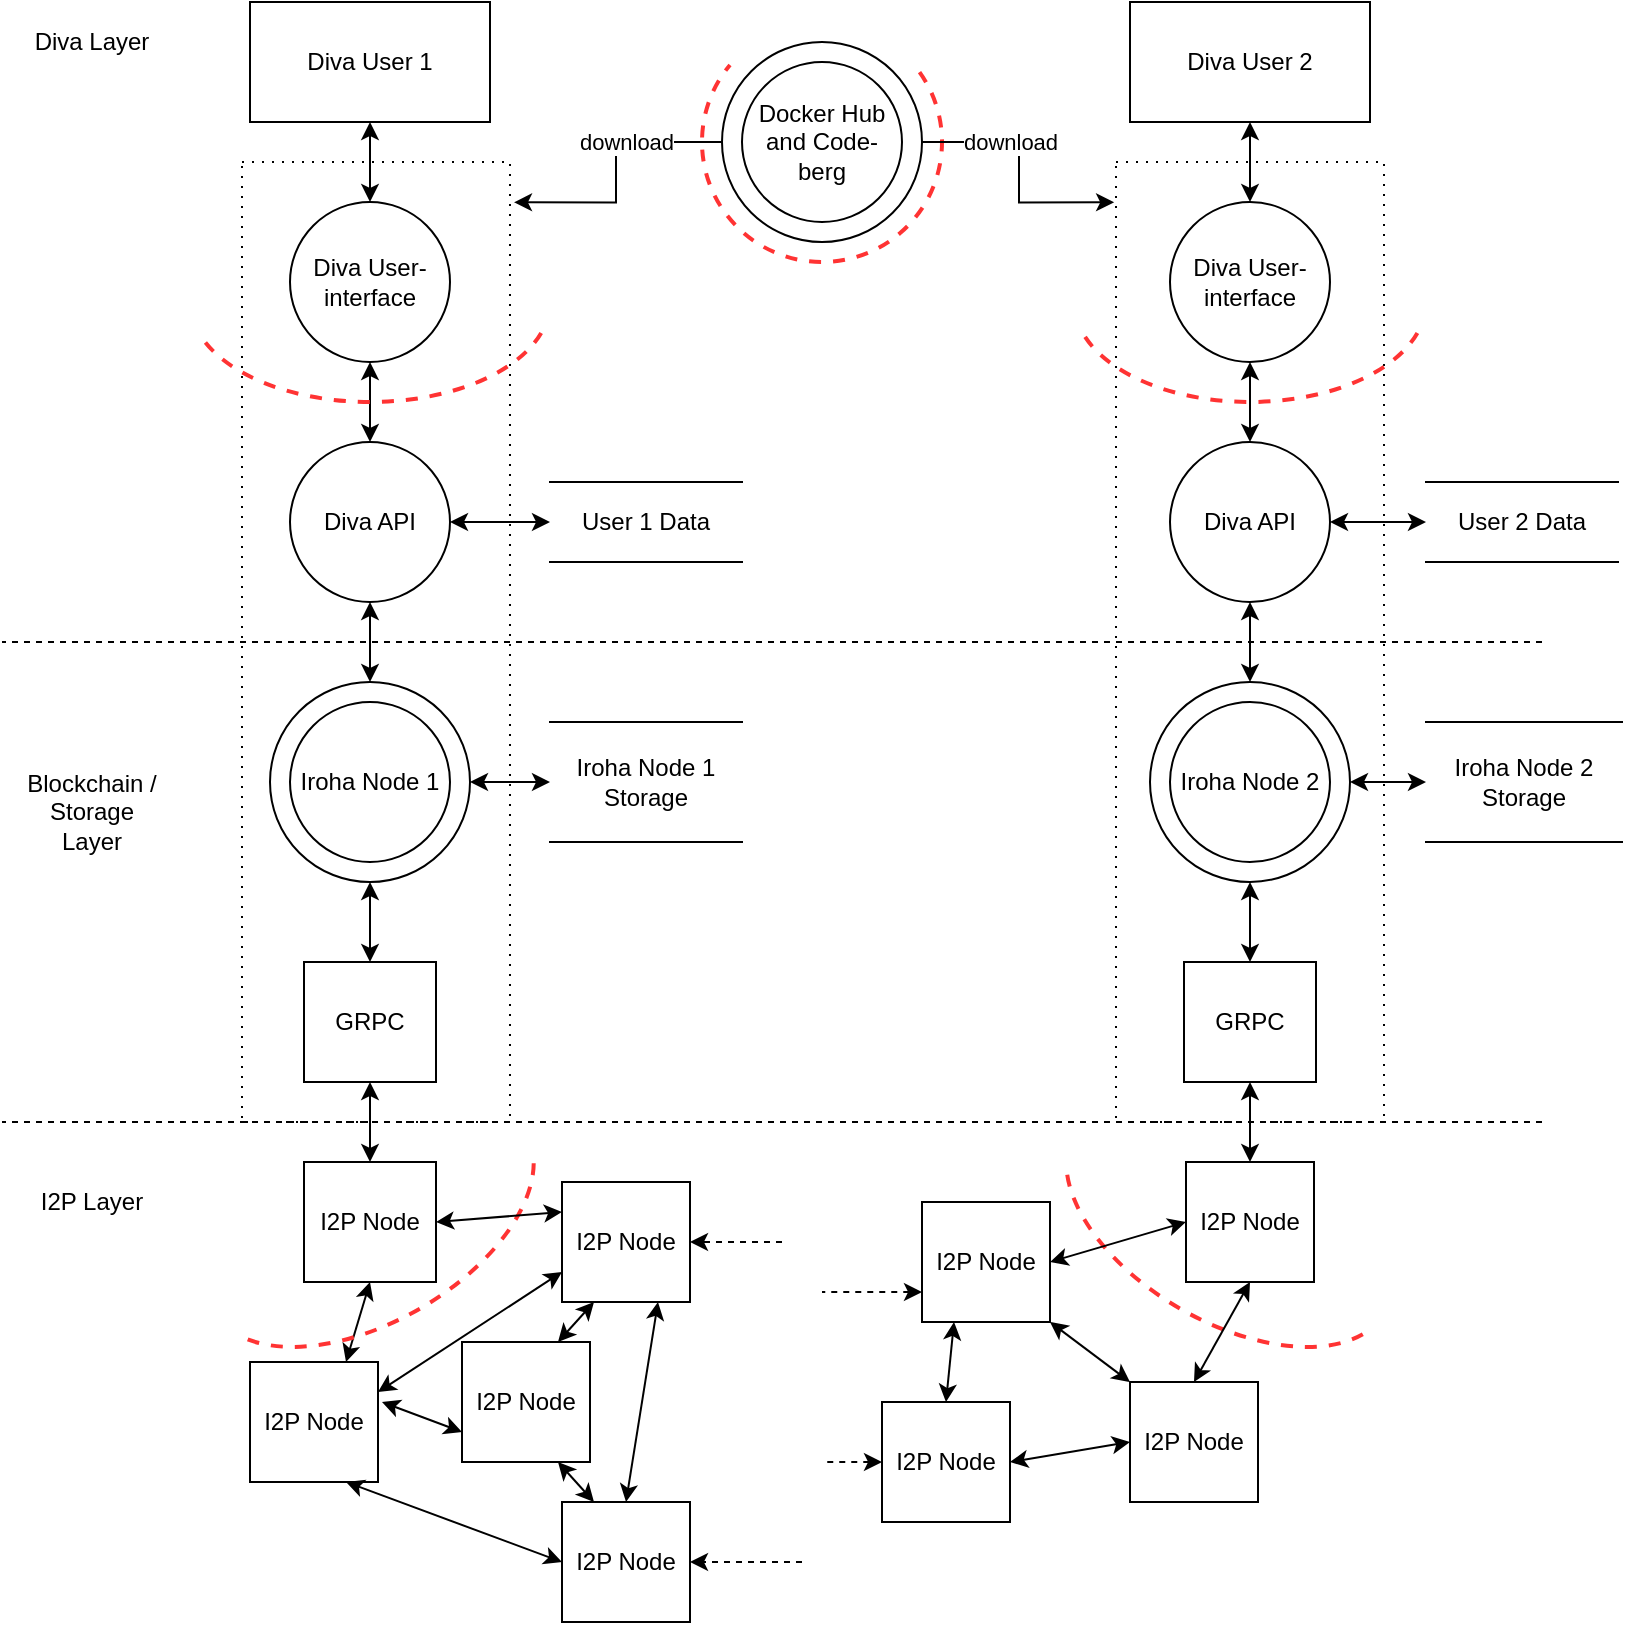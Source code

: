 <mxfile version="14.5.1" type="device"><diagram id="UeOiQb8_dGSUVEbIaA5S" name="Page-1"><mxGraphModel dx="1554" dy="1383" grid="1" gridSize="10" guides="1" tooltips="1" connect="1" arrows="1" fold="1" page="1" pageScale="1" pageWidth="827" pageHeight="1169" math="0" shadow="0"><root><mxCell id="0"/><mxCell id="1" parent="0"/><mxCell id="Hzr8isTHo_qQlKt5f3tR-7" value="" style="whiteSpace=wrap;html=1;fillColor=none;dashed=1;dashPattern=1 4;" parent="1" vertex="1"><mxGeometry x="567" y="260" width="134" height="480" as="geometry"/></mxCell><mxCell id="Hzr8isTHo_qQlKt5f3tR-10" value="" style="verticalLabelPosition=bottom;verticalAlign=top;html=1;shape=mxgraph.basic.arc;startAngle=0.151;endAngle=0.861;dashed=1;strokeColor=#FF3333;strokeWidth=2;rotation=0;" parent="1" vertex="1"><mxGeometry x="360" y="190" width="120" height="120" as="geometry"/></mxCell><mxCell id="Hzr8isTHo_qQlKt5f3tR-1" value="" style="whiteSpace=wrap;html=1;fillColor=none;dashed=1;dashPattern=1 4;" parent="1" vertex="1"><mxGeometry x="130" y="260" width="134" height="480" as="geometry"/></mxCell><mxCell id="MVZSC3-M-HEMbiVJPIIx-1" value="Diva User 1" style="rounded=0;whiteSpace=wrap;html=1;" parent="1" vertex="1"><mxGeometry x="134" y="180" width="120" height="60" as="geometry"/></mxCell><mxCell id="MVZSC3-M-HEMbiVJPIIx-2" value="&lt;span&gt;Diva&amp;nbsp;&lt;/span&gt;User&amp;nbsp;&lt;span&gt;2&lt;/span&gt;" style="rounded=0;whiteSpace=wrap;html=1;" parent="1" vertex="1"><mxGeometry x="574" y="180" width="120" height="60" as="geometry"/></mxCell><mxCell id="KXs2DVu-o21P6-g95kbx-2" value="I2P Node" style="rounded=0;whiteSpace=wrap;html=1;" parent="1" vertex="1"><mxGeometry x="161" y="760" width="66" height="60" as="geometry"/></mxCell><mxCell id="KXs2DVu-o21P6-g95kbx-3" value="I2P Node" style="rounded=0;whiteSpace=wrap;html=1;" parent="1" vertex="1"><mxGeometry x="602" y="760" width="64" height="60" as="geometry"/></mxCell><mxCell id="KXs2DVu-o21P6-g95kbx-5" style="edgeStyle=orthogonalEdgeStyle;rounded=0;orthogonalLoop=1;jettySize=auto;html=1;exitX=0.5;exitY=1;exitDx=0;exitDy=0;shadow=0;sketch=0;startArrow=classic;startFill=1;" parent="1" source="9A18JwdC6buI4_OE5WXz-28" edge="1"><mxGeometry relative="1" as="geometry"><mxPoint x="194" y="620" as="sourcePoint"/><mxPoint x="194" y="660" as="targetPoint"/></mxGeometry></mxCell><mxCell id="KXs2DVu-o21P6-g95kbx-6" style="edgeStyle=orthogonalEdgeStyle;rounded=0;orthogonalLoop=1;jettySize=auto;html=1;shadow=0;sketch=0;startArrow=classic;startFill=1;entryX=0.5;entryY=0;entryDx=0;entryDy=0;exitX=0.5;exitY=1;exitDx=0;exitDy=0;" parent="1" source="vmFCLwc0OT77dKnMptn5-6" target="I8PTIQ3jfs2E7AtUSTfv-3" edge="1"><mxGeometry relative="1" as="geometry"><mxPoint x="194" y="350" as="sourcePoint"/><mxPoint x="194" y="290" as="targetPoint"/></mxGeometry></mxCell><mxCell id="KXs2DVu-o21P6-g95kbx-7" style="edgeStyle=orthogonalEdgeStyle;rounded=0;orthogonalLoop=1;jettySize=auto;html=1;exitX=0.5;exitY=1;exitDx=0;exitDy=0;shadow=0;sketch=0;startArrow=classic;startFill=1;entryX=0.5;entryY=0;entryDx=0;entryDy=0;" parent="1" source="vmFCLwc0OT77dKnMptn5-9" target="I8PTIQ3jfs2E7AtUSTfv-33" edge="1"><mxGeometry relative="1" as="geometry"><mxPoint x="194" y="240" as="sourcePoint"/><mxPoint x="634" y="280" as="targetPoint"/></mxGeometry></mxCell><mxCell id="KXs2DVu-o21P6-g95kbx-8" style="edgeStyle=orthogonalEdgeStyle;rounded=0;orthogonalLoop=1;jettySize=auto;html=1;exitX=0.5;exitY=1;exitDx=0;exitDy=0;shadow=0;sketch=0;startArrow=classic;startFill=1;entryX=0.5;entryY=0;entryDx=0;entryDy=0;" parent="1" source="3UGNSJIiERxvfaQPzrsz-2" target="KXs2DVu-o21P6-g95kbx-3" edge="1"><mxGeometry relative="1" as="geometry"><mxPoint x="634" y="610" as="sourcePoint"/><mxPoint x="204" y="570" as="targetPoint"/></mxGeometry></mxCell><mxCell id="KXs2DVu-o21P6-g95kbx-11" value="I2P Layer" style="text;html=1;strokeColor=none;fillColor=none;align=center;verticalAlign=middle;whiteSpace=wrap;rounded=0;" parent="1" vertex="1"><mxGeometry x="20" y="770" width="70" height="20" as="geometry"/></mxCell><mxCell id="KXs2DVu-o21P6-g95kbx-12" value="Blockchain / Storage Layer" style="text;html=1;strokeColor=none;fillColor=none;align=center;verticalAlign=middle;whiteSpace=wrap;rounded=0;" parent="1" vertex="1"><mxGeometry x="20" y="560" width="70" height="50" as="geometry"/></mxCell><mxCell id="KXs2DVu-o21P6-g95kbx-13" value="Diva Layer" style="text;html=1;strokeColor=none;fillColor=none;align=center;verticalAlign=middle;whiteSpace=wrap;rounded=0;" parent="1" vertex="1"><mxGeometry x="20" y="190" width="70" height="20" as="geometry"/></mxCell><mxCell id="I8PTIQ3jfs2E7AtUSTfv-3" value="Diva API" style="ellipse;whiteSpace=wrap;html=1;aspect=fixed;" parent="1" vertex="1"><mxGeometry x="154" y="400" width="80" height="80" as="geometry"/></mxCell><mxCell id="I8PTIQ3jfs2E7AtUSTfv-17" value="" style="endArrow=classic;startArrow=classic;html=1;entryX=0.5;entryY=1;entryDx=0;entryDy=0;exitX=0.5;exitY=0;exitDx=0;exitDy=0;" parent="1" source="9A18JwdC6buI4_OE5WXz-28" target="I8PTIQ3jfs2E7AtUSTfv-3" edge="1"><mxGeometry width="50" height="50" relative="1" as="geometry"><mxPoint x="194" y="400.0" as="sourcePoint"/><mxPoint x="590" y="650" as="targetPoint"/></mxGeometry></mxCell><mxCell id="I8PTIQ3jfs2E7AtUSTfv-21" value="I2P Node" style="rounded=0;whiteSpace=wrap;html=1;" parent="1" vertex="1"><mxGeometry x="134" y="860" width="64" height="60" as="geometry"/></mxCell><mxCell id="I8PTIQ3jfs2E7AtUSTfv-22" style="rounded=0;orthogonalLoop=1;jettySize=auto;html=1;exitX=0.75;exitY=1;exitDx=0;exitDy=0;shadow=0;sketch=0;startArrow=classic;startFill=1;entryX=0;entryY=0.5;entryDx=0;entryDy=0;" parent="1" source="I8PTIQ3jfs2E7AtUSTfv-21" target="I8PTIQ3jfs2E7AtUSTfv-23" edge="1"><mxGeometry relative="1" as="geometry"><mxPoint x="237" y="800" as="sourcePoint"/><mxPoint x="270" y="800" as="targetPoint"/></mxGeometry></mxCell><mxCell id="I8PTIQ3jfs2E7AtUSTfv-23" value="I2P Node" style="rounded=0;whiteSpace=wrap;html=1;" parent="1" vertex="1"><mxGeometry x="290" y="930" width="64" height="60" as="geometry"/></mxCell><mxCell id="I8PTIQ3jfs2E7AtUSTfv-30" style="rounded=0;orthogonalLoop=1;jettySize=auto;html=1;exitX=0.5;exitY=1;exitDx=0;exitDy=0;shadow=0;sketch=0;startArrow=classic;startFill=1;entryX=0.75;entryY=0;entryDx=0;entryDy=0;" parent="1" source="KXs2DVu-o21P6-g95kbx-2" target="I8PTIQ3jfs2E7AtUSTfv-21" edge="1"><mxGeometry relative="1" as="geometry"><mxPoint x="344" y="800" as="sourcePoint"/><mxPoint x="370" y="800" as="targetPoint"/></mxGeometry></mxCell><mxCell id="I8PTIQ3jfs2E7AtUSTfv-32" value="" style="endArrow=classic;startArrow=classic;html=1;entryX=0.5;entryY=1;entryDx=0;entryDy=0;exitX=0.5;exitY=0;exitDx=0;exitDy=0;" parent="1" source="9A18JwdC6buI4_OE5WXz-31" target="I8PTIQ3jfs2E7AtUSTfv-33" edge="1"><mxGeometry width="50" height="50" relative="1" as="geometry"><mxPoint x="634" y="400.0" as="sourcePoint"/><mxPoint x="391.716" y="358.284" as="targetPoint"/></mxGeometry></mxCell><mxCell id="I8PTIQ3jfs2E7AtUSTfv-33" value="Diva API" style="ellipse;whiteSpace=wrap;html=1;aspect=fixed;" parent="1" vertex="1"><mxGeometry x="594" y="400" width="80" height="80" as="geometry"/></mxCell><mxCell id="3UGNSJIiERxvfaQPzrsz-1" value="GRPC" style="rounded=0;whiteSpace=wrap;html=1;" parent="1" vertex="1"><mxGeometry x="161" y="660" width="66" height="60" as="geometry"/></mxCell><mxCell id="3UGNSJIiERxvfaQPzrsz-3" value="" style="edgeStyle=orthogonalEdgeStyle;rounded=0;orthogonalLoop=1;jettySize=auto;html=1;startArrow=classic;startFill=1;entryX=0.5;entryY=1;entryDx=0;entryDy=0;" parent="1" source="3UGNSJIiERxvfaQPzrsz-2" target="9A18JwdC6buI4_OE5WXz-31" edge="1"><mxGeometry relative="1" as="geometry"><mxPoint x="634" y="620" as="targetPoint"/></mxGeometry></mxCell><mxCell id="3UGNSJIiERxvfaQPzrsz-2" value="GRPC" style="rounded=0;whiteSpace=wrap;html=1;" parent="1" vertex="1"><mxGeometry x="601" y="660" width="66" height="60" as="geometry"/></mxCell><mxCell id="3UGNSJIiERxvfaQPzrsz-4" style="edgeStyle=orthogonalEdgeStyle;rounded=0;orthogonalLoop=1;jettySize=auto;html=1;exitX=0.5;exitY=1;exitDx=0;exitDy=0;shadow=0;sketch=0;startArrow=classic;startFill=1;entryX=0.5;entryY=0;entryDx=0;entryDy=0;" parent="1" source="3UGNSJIiERxvfaQPzrsz-1" target="KXs2DVu-o21P6-g95kbx-2" edge="1"><mxGeometry relative="1" as="geometry"><mxPoint x="204" y="630" as="sourcePoint"/><mxPoint x="204" y="670" as="targetPoint"/></mxGeometry></mxCell><mxCell id="9A18JwdC6buI4_OE5WXz-1" value="" style="verticalLabelPosition=bottom;verticalAlign=top;html=1;shape=mxgraph.basic.arc;startAngle=0.3;endAngle=0.694;dashed=1;strokeColor=#FF3333;strokeWidth=2;rotation=-30;" parent="1" vertex="1"><mxGeometry x="104" y="740" width="180" height="100" as="geometry"/></mxCell><mxCell id="9A18JwdC6buI4_OE5WXz-2" value="" style="verticalLabelPosition=bottom;verticalAlign=top;html=1;shape=mxgraph.basic.arc;startAngle=0.3;endAngle=0.694;dashed=1;strokeColor=#FF3333;strokeWidth=2;rotation=30;" parent="1" vertex="1"><mxGeometry x="534" y="740" width="180" height="100" as="geometry"/></mxCell><mxCell id="9A18JwdC6buI4_OE5WXz-4" value="I2P Node" style="rounded=0;whiteSpace=wrap;html=1;" parent="1" vertex="1"><mxGeometry x="574" y="870" width="64" height="60" as="geometry"/></mxCell><mxCell id="9A18JwdC6buI4_OE5WXz-5" value="I2P Node" style="rounded=0;whiteSpace=wrap;html=1;" parent="1" vertex="1"><mxGeometry x="470" y="780" width="64" height="60" as="geometry"/></mxCell><mxCell id="9A18JwdC6buI4_OE5WXz-6" value="I2P Node" style="rounded=0;whiteSpace=wrap;html=1;" parent="1" vertex="1"><mxGeometry x="290" y="770" width="64" height="60" as="geometry"/></mxCell><mxCell id="9A18JwdC6buI4_OE5WXz-7" value="I2P Node" style="rounded=0;whiteSpace=wrap;html=1;" parent="1" vertex="1"><mxGeometry x="450" y="880" width="64" height="60" as="geometry"/></mxCell><mxCell id="9A18JwdC6buI4_OE5WXz-8" value="I2P Node" style="rounded=0;whiteSpace=wrap;html=1;" parent="1" vertex="1"><mxGeometry x="240" y="850" width="64" height="60" as="geometry"/></mxCell><mxCell id="9A18JwdC6buI4_OE5WXz-9" style="rounded=0;orthogonalLoop=1;jettySize=auto;html=1;exitX=0.75;exitY=1;exitDx=0;exitDy=0;shadow=0;sketch=0;startArrow=classic;startFill=1;entryX=0.25;entryY=0;entryDx=0;entryDy=0;" parent="1" source="9A18JwdC6buI4_OE5WXz-8" target="I8PTIQ3jfs2E7AtUSTfv-23" edge="1"><mxGeometry relative="1" as="geometry"><mxPoint x="176" y="910" as="sourcePoint"/><mxPoint x="300" y="970" as="targetPoint"/></mxGeometry></mxCell><mxCell id="9A18JwdC6buI4_OE5WXz-10" style="rounded=0;orthogonalLoop=1;jettySize=auto;html=1;exitX=0.75;exitY=1;exitDx=0;exitDy=0;shadow=0;sketch=0;startArrow=classic;startFill=1;entryX=0.5;entryY=0;entryDx=0;entryDy=0;" parent="1" source="9A18JwdC6buI4_OE5WXz-6" target="I8PTIQ3jfs2E7AtUSTfv-23" edge="1"><mxGeometry relative="1" as="geometry"><mxPoint x="282" y="920" as="sourcePoint"/><mxPoint x="320" y="930" as="targetPoint"/></mxGeometry></mxCell><mxCell id="9A18JwdC6buI4_OE5WXz-11" style="rounded=0;orthogonalLoop=1;jettySize=auto;html=1;exitX=0.25;exitY=1;exitDx=0;exitDy=0;shadow=0;sketch=0;startArrow=classic;startFill=1;entryX=0.75;entryY=0;entryDx=0;entryDy=0;" parent="1" source="9A18JwdC6buI4_OE5WXz-6" target="9A18JwdC6buI4_OE5WXz-8" edge="1"><mxGeometry relative="1" as="geometry"><mxPoint x="312" y="840" as="sourcePoint"/><mxPoint x="330" y="940" as="targetPoint"/></mxGeometry></mxCell><mxCell id="9A18JwdC6buI4_OE5WXz-12" style="rounded=0;orthogonalLoop=1;jettySize=auto;html=1;exitX=0;exitY=0.75;exitDx=0;exitDy=0;shadow=0;sketch=0;startArrow=classic;startFill=1;entryX=1;entryY=0.25;entryDx=0;entryDy=0;" parent="1" source="9A18JwdC6buI4_OE5WXz-6" target="I8PTIQ3jfs2E7AtUSTfv-21" edge="1"><mxGeometry relative="1" as="geometry"><mxPoint x="312" y="840" as="sourcePoint"/><mxPoint x="282" y="860" as="targetPoint"/></mxGeometry></mxCell><mxCell id="9A18JwdC6buI4_OE5WXz-13" style="rounded=0;orthogonalLoop=1;jettySize=auto;html=1;exitX=0;exitY=0.75;exitDx=0;exitDy=0;shadow=0;sketch=0;startArrow=classic;startFill=1;" parent="1" source="9A18JwdC6buI4_OE5WXz-8" edge="1"><mxGeometry relative="1" as="geometry"><mxPoint x="280" y="810" as="sourcePoint"/><mxPoint x="200" y="880" as="targetPoint"/></mxGeometry></mxCell><mxCell id="9A18JwdC6buI4_OE5WXz-14" style="rounded=0;orthogonalLoop=1;jettySize=auto;html=1;exitX=0;exitY=0.25;exitDx=0;exitDy=0;shadow=0;sketch=0;startArrow=classic;startFill=1;entryX=1;entryY=0.5;entryDx=0;entryDy=0;" parent="1" source="9A18JwdC6buI4_OE5WXz-6" target="KXs2DVu-o21P6-g95kbx-2" edge="1"><mxGeometry relative="1" as="geometry"><mxPoint x="250" y="890" as="sourcePoint"/><mxPoint x="210" y="880" as="targetPoint"/></mxGeometry></mxCell><mxCell id="9A18JwdC6buI4_OE5WXz-15" style="rounded=0;orthogonalLoop=1;jettySize=auto;html=1;exitX=0.25;exitY=1;exitDx=0;exitDy=0;shadow=0;sketch=0;startArrow=classic;startFill=1;entryX=0.5;entryY=0;entryDx=0;entryDy=0;" parent="1" source="9A18JwdC6buI4_OE5WXz-5" target="9A18JwdC6buI4_OE5WXz-7" edge="1"><mxGeometry relative="1" as="geometry"><mxPoint x="302" y="840" as="sourcePoint"/><mxPoint x="272" y="860" as="targetPoint"/></mxGeometry></mxCell><mxCell id="9A18JwdC6buI4_OE5WXz-16" style="rounded=0;orthogonalLoop=1;jettySize=auto;html=1;exitX=0;exitY=0.5;exitDx=0;exitDy=0;shadow=0;sketch=0;startArrow=classic;startFill=1;entryX=1;entryY=0.5;entryDx=0;entryDy=0;" parent="1" source="9A18JwdC6buI4_OE5WXz-4" target="9A18JwdC6buI4_OE5WXz-7" edge="1"><mxGeometry relative="1" as="geometry"><mxPoint x="500" y="860" as="sourcePoint"/><mxPoint x="488" y="880" as="targetPoint"/></mxGeometry></mxCell><mxCell id="9A18JwdC6buI4_OE5WXz-17" style="rounded=0;orthogonalLoop=1;jettySize=auto;html=1;exitX=0;exitY=0.5;exitDx=0;exitDy=0;shadow=0;sketch=0;startArrow=classic;startFill=1;entryX=1;entryY=0.5;entryDx=0;entryDy=0;" parent="1" source="KXs2DVu-o21P6-g95kbx-3" target="9A18JwdC6buI4_OE5WXz-5" edge="1"><mxGeometry relative="1" as="geometry"><mxPoint x="584" y="910" as="sourcePoint"/><mxPoint x="504" y="910" as="targetPoint"/></mxGeometry></mxCell><mxCell id="9A18JwdC6buI4_OE5WXz-18" style="rounded=0;orthogonalLoop=1;jettySize=auto;html=1;exitX=0.5;exitY=1;exitDx=0;exitDy=0;shadow=0;sketch=0;startArrow=classic;startFill=1;entryX=0.5;entryY=0;entryDx=0;entryDy=0;" parent="1" source="KXs2DVu-o21P6-g95kbx-3" target="9A18JwdC6buI4_OE5WXz-4" edge="1"><mxGeometry relative="1" as="geometry"><mxPoint x="612" y="800" as="sourcePoint"/><mxPoint x="564" y="830" as="targetPoint"/></mxGeometry></mxCell><mxCell id="9A18JwdC6buI4_OE5WXz-19" style="rounded=0;orthogonalLoop=1;jettySize=auto;html=1;exitX=1;exitY=1;exitDx=0;exitDy=0;shadow=0;sketch=0;startArrow=classic;startFill=1;entryX=0;entryY=0;entryDx=0;entryDy=0;" parent="1" source="9A18JwdC6buI4_OE5WXz-5" target="9A18JwdC6buI4_OE5WXz-4" edge="1"><mxGeometry relative="1" as="geometry"><mxPoint x="644" y="830" as="sourcePoint"/><mxPoint x="616" y="880" as="targetPoint"/></mxGeometry></mxCell><mxCell id="9A18JwdC6buI4_OE5WXz-20" style="rounded=0;orthogonalLoop=1;jettySize=auto;html=1;exitX=0;exitY=0.75;exitDx=0;exitDy=0;shadow=0;sketch=0;startArrow=classic;startFill=1;endArrow=none;endFill=0;dashed=1;" parent="1" source="9A18JwdC6buI4_OE5WXz-5" edge="1"><mxGeometry relative="1" as="geometry"><mxPoint x="318" y="840" as="sourcePoint"/><mxPoint x="420" y="825" as="targetPoint"/></mxGeometry></mxCell><mxCell id="9A18JwdC6buI4_OE5WXz-21" style="rounded=0;orthogonalLoop=1;jettySize=auto;html=1;exitX=0;exitY=0.5;exitDx=0;exitDy=0;shadow=0;sketch=0;startArrow=classic;startFill=1;endArrow=none;endFill=0;dashed=1;" parent="1" source="9A18JwdC6buI4_OE5WXz-7" edge="1"><mxGeometry relative="1" as="geometry"><mxPoint x="500" y="830" as="sourcePoint"/><mxPoint x="420" y="910" as="targetPoint"/></mxGeometry></mxCell><mxCell id="9A18JwdC6buI4_OE5WXz-22" style="rounded=0;orthogonalLoop=1;jettySize=auto;html=1;shadow=0;sketch=0;startArrow=none;startFill=0;entryX=1;entryY=0.5;entryDx=0;entryDy=0;dashed=1;" parent="1" target="I8PTIQ3jfs2E7AtUSTfv-23" edge="1"><mxGeometry relative="1" as="geometry"><mxPoint x="410" y="960" as="sourcePoint"/><mxPoint x="440" y="920" as="targetPoint"/></mxGeometry></mxCell><mxCell id="9A18JwdC6buI4_OE5WXz-23" style="rounded=0;orthogonalLoop=1;jettySize=auto;html=1;shadow=0;sketch=0;startArrow=none;startFill=0;entryX=1;entryY=0.5;entryDx=0;entryDy=0;dashed=1;" parent="1" target="9A18JwdC6buI4_OE5WXz-6" edge="1"><mxGeometry relative="1" as="geometry"><mxPoint x="400" y="800" as="sourcePoint"/><mxPoint x="364" y="970" as="targetPoint"/></mxGeometry></mxCell><mxCell id="9A18JwdC6buI4_OE5WXz-24" style="rounded=0;orthogonalLoop=1;jettySize=auto;html=1;shadow=0;sketch=0;startArrow=none;startFill=0;dashed=1;endArrow=none;endFill=0;" parent="1" edge="1"><mxGeometry relative="1" as="geometry"><mxPoint x="780" y="740" as="sourcePoint"/><mxPoint x="10" y="740" as="targetPoint"/></mxGeometry></mxCell><mxCell id="9A18JwdC6buI4_OE5WXz-25" style="rounded=0;orthogonalLoop=1;jettySize=auto;html=1;shadow=0;sketch=0;startArrow=none;startFill=0;dashed=1;endArrow=none;endFill=0;" parent="1" edge="1"><mxGeometry relative="1" as="geometry"><mxPoint x="780" y="500" as="sourcePoint"/><mxPoint x="10" y="500" as="targetPoint"/></mxGeometry></mxCell><mxCell id="9A18JwdC6buI4_OE5WXz-29" value="" style="group" parent="1" vertex="1" connectable="0"><mxGeometry x="144" y="520" width="100" height="100" as="geometry"/></mxCell><mxCell id="9A18JwdC6buI4_OE5WXz-28" value="" style="ellipse;whiteSpace=wrap;html=1;aspect=fixed;strokeWidth=1;" parent="9A18JwdC6buI4_OE5WXz-29" vertex="1"><mxGeometry width="100" height="100" as="geometry"/></mxCell><mxCell id="9A18JwdC6buI4_OE5WXz-27" value="Iroha Node 1" style="ellipse;whiteSpace=wrap;html=1;aspect=fixed;strokeWidth=1;" parent="9A18JwdC6buI4_OE5WXz-29" vertex="1"><mxGeometry x="10" y="10" width="80" height="80" as="geometry"/></mxCell><mxCell id="9A18JwdC6buI4_OE5WXz-30" value="" style="group" parent="1" vertex="1" connectable="0"><mxGeometry x="584" y="520" width="100" height="100" as="geometry"/></mxCell><mxCell id="9A18JwdC6buI4_OE5WXz-31" value="" style="ellipse;whiteSpace=wrap;html=1;aspect=fixed;strokeWidth=1;" parent="9A18JwdC6buI4_OE5WXz-30" vertex="1"><mxGeometry width="100" height="100" as="geometry"/></mxCell><mxCell id="9A18JwdC6buI4_OE5WXz-32" value="Iroha Node 2" style="ellipse;whiteSpace=wrap;html=1;aspect=fixed;strokeWidth=1;" parent="9A18JwdC6buI4_OE5WXz-30" vertex="1"><mxGeometry x="10" y="10" width="80" height="80" as="geometry"/></mxCell><mxCell id="9A18JwdC6buI4_OE5WXz-35" value="&lt;span&gt;Iroha Node 1 Storage&lt;br&gt;&lt;/span&gt;" style="shape=partialRectangle;whiteSpace=wrap;html=1;left=0;right=0;fillColor=none;rounded=0;glass=1;" parent="1" vertex="1"><mxGeometry x="284" y="540" width="96" height="60" as="geometry"/></mxCell><mxCell id="9A18JwdC6buI4_OE5WXz-36" style="edgeStyle=orthogonalEdgeStyle;rounded=0;orthogonalLoop=1;jettySize=auto;html=1;exitX=1;exitY=0.5;exitDx=0;exitDy=0;shadow=0;sketch=0;startArrow=classic;startFill=1;entryX=0;entryY=0.5;entryDx=0;entryDy=0;" parent="1" source="9A18JwdC6buI4_OE5WXz-28" target="9A18JwdC6buI4_OE5WXz-35" edge="1"><mxGeometry relative="1" as="geometry"><mxPoint x="204" y="730" as="sourcePoint"/><mxPoint x="204" y="770" as="targetPoint"/></mxGeometry></mxCell><mxCell id="9A18JwdC6buI4_OE5WXz-37" value="&lt;span&gt;Iroha Node 2 Storage&lt;br&gt;&lt;/span&gt;" style="shape=partialRectangle;whiteSpace=wrap;html=1;left=0;right=0;fillColor=none;rounded=0;glass=1;" parent="1" vertex="1"><mxGeometry x="722" y="540" width="98" height="60" as="geometry"/></mxCell><mxCell id="9A18JwdC6buI4_OE5WXz-38" style="edgeStyle=orthogonalEdgeStyle;rounded=0;orthogonalLoop=1;jettySize=auto;html=1;exitX=1;exitY=0.5;exitDx=0;exitDy=0;shadow=0;sketch=0;startArrow=classic;startFill=1;entryX=0;entryY=0.5;entryDx=0;entryDy=0;" parent="1" target="9A18JwdC6buI4_OE5WXz-37" edge="1"><mxGeometry relative="1" as="geometry"><mxPoint x="684" y="570" as="sourcePoint"/><mxPoint x="644" y="770" as="targetPoint"/></mxGeometry></mxCell><mxCell id="9A18JwdC6buI4_OE5WXz-40" style="edgeStyle=orthogonalEdgeStyle;rounded=0;orthogonalLoop=1;jettySize=auto;html=1;shadow=0;sketch=0;startArrow=classic;startFill=1;entryX=1;entryY=0.5;entryDx=0;entryDy=0;exitX=0;exitY=0.5;exitDx=0;exitDy=0;" parent="1" source="9A18JwdC6buI4_OE5WXz-41" target="I8PTIQ3jfs2E7AtUSTfv-3" edge="1"><mxGeometry relative="1" as="geometry"><mxPoint x="120" y="320" as="sourcePoint"/><mxPoint x="204" y="290" as="targetPoint"/></mxGeometry></mxCell><mxCell id="9A18JwdC6buI4_OE5WXz-41" value="&lt;span&gt;User 1 Data&lt;br&gt;&lt;/span&gt;" style="shape=partialRectangle;whiteSpace=wrap;html=1;left=0;right=0;fillColor=none;rounded=0;glass=1;" parent="1" vertex="1"><mxGeometry x="284" y="420" width="96" height="40" as="geometry"/></mxCell><mxCell id="9A18JwdC6buI4_OE5WXz-42" style="edgeStyle=orthogonalEdgeStyle;rounded=0;orthogonalLoop=1;jettySize=auto;html=1;shadow=0;sketch=0;startArrow=classic;startFill=1;exitX=0;exitY=0.5;exitDx=0;exitDy=0;entryX=1;entryY=0.5;entryDx=0;entryDy=0;" parent="1" source="9A18JwdC6buI4_OE5WXz-43" target="I8PTIQ3jfs2E7AtUSTfv-33" edge="1"><mxGeometry relative="1" as="geometry"><mxPoint x="560" y="320" as="sourcePoint"/><mxPoint x="674" y="320" as="targetPoint"/></mxGeometry></mxCell><mxCell id="9A18JwdC6buI4_OE5WXz-43" value="&lt;span&gt;User 2 Data&lt;br&gt;&lt;/span&gt;" style="shape=partialRectangle;whiteSpace=wrap;html=1;left=0;right=0;fillColor=none;rounded=0;glass=1;" parent="1" vertex="1"><mxGeometry x="722" y="420" width="96" height="40" as="geometry"/></mxCell><mxCell id="vmFCLwc0OT77dKnMptn5-1" value="" style="verticalLabelPosition=bottom;verticalAlign=top;html=1;shape=mxgraph.basic.arc;startAngle=0.3;endAngle=0.694;dashed=1;strokeColor=#FF3333;strokeWidth=2;rotation=0;" parent="1" vertex="1"><mxGeometry x="104" y="280" width="180" height="100" as="geometry"/></mxCell><mxCell id="vmFCLwc0OT77dKnMptn5-2" value="" style="verticalLabelPosition=bottom;verticalAlign=top;html=1;shape=mxgraph.basic.arc;startAngle=0.3;endAngle=0.694;dashed=1;strokeColor=#FF3333;strokeWidth=2;rotation=0;" parent="1" vertex="1"><mxGeometry x="546" y="280" width="176" height="100" as="geometry"/></mxCell><mxCell id="vmFCLwc0OT77dKnMptn5-6" value="Diva User-interface" style="ellipse;whiteSpace=wrap;html=1;aspect=fixed;" parent="1" vertex="1"><mxGeometry x="154" y="280" width="80" height="80" as="geometry"/></mxCell><mxCell id="vmFCLwc0OT77dKnMptn5-7" style="edgeStyle=orthogonalEdgeStyle;rounded=0;orthogonalLoop=1;jettySize=auto;html=1;shadow=0;sketch=0;startArrow=classic;startFill=1;entryX=0.5;entryY=0;entryDx=0;entryDy=0;" parent="1" source="MVZSC3-M-HEMbiVJPIIx-1" target="vmFCLwc0OT77dKnMptn5-6" edge="1"><mxGeometry relative="1" as="geometry"><mxPoint x="204" y="360" as="sourcePoint"/><mxPoint x="194" y="270" as="targetPoint"/></mxGeometry></mxCell><mxCell id="vmFCLwc0OT77dKnMptn5-8" style="edgeStyle=orthogonalEdgeStyle;rounded=0;orthogonalLoop=1;jettySize=auto;html=1;shadow=0;sketch=0;startArrow=classic;startFill=1;entryX=0.5;entryY=0;entryDx=0;entryDy=0;" parent="1" source="MVZSC3-M-HEMbiVJPIIx-2" target="vmFCLwc0OT77dKnMptn5-9" edge="1"><mxGeometry relative="1" as="geometry"><mxPoint x="204" y="240" as="sourcePoint"/><mxPoint x="204" y="280" as="targetPoint"/></mxGeometry></mxCell><mxCell id="vmFCLwc0OT77dKnMptn5-9" value="Diva User-interface" style="ellipse;whiteSpace=wrap;html=1;aspect=fixed;" parent="1" vertex="1"><mxGeometry x="594" y="280" width="80" height="80" as="geometry"/></mxCell><mxCell id="Hzr8isTHo_qQlKt5f3tR-2" value="" style="group" parent="1" vertex="1" connectable="0"><mxGeometry x="370" y="200" width="100" height="100" as="geometry"/></mxCell><mxCell id="Hzr8isTHo_qQlKt5f3tR-3" value="" style="ellipse;whiteSpace=wrap;html=1;aspect=fixed;strokeWidth=1;" parent="Hzr8isTHo_qQlKt5f3tR-2" vertex="1"><mxGeometry width="100" height="100" as="geometry"/></mxCell><mxCell id="Hzr8isTHo_qQlKt5f3tR-4" value="Docker Hub and Code-berg" style="ellipse;whiteSpace=wrap;html=1;aspect=fixed;strokeWidth=1;" parent="Hzr8isTHo_qQlKt5f3tR-2" vertex="1"><mxGeometry x="10" y="10" width="80" height="80" as="geometry"/></mxCell><mxCell id="Hzr8isTHo_qQlKt5f3tR-5" style="edgeStyle=orthogonalEdgeStyle;rounded=0;orthogonalLoop=1;jettySize=auto;html=1;shadow=0;sketch=0;startArrow=none;startFill=0;entryX=1.015;entryY=0.042;entryDx=0;entryDy=0;exitX=0;exitY=0.5;exitDx=0;exitDy=0;entryPerimeter=0;" parent="1" source="Hzr8isTHo_qQlKt5f3tR-3" target="Hzr8isTHo_qQlKt5f3tR-1" edge="1"><mxGeometry relative="1" as="geometry"><mxPoint x="204" y="250" as="sourcePoint"/><mxPoint x="204" y="290" as="targetPoint"/></mxGeometry></mxCell><mxCell id="Hzr8isTHo_qQlKt5f3tR-8" value="download" style="edgeLabel;html=1;align=center;verticalAlign=middle;resizable=0;points=[];" parent="Hzr8isTHo_qQlKt5f3tR-5" vertex="1" connectable="0"><mxGeometry x="-0.285" relative="1" as="geometry"><mxPoint as="offset"/></mxGeometry></mxCell><mxCell id="Hzr8isTHo_qQlKt5f3tR-6" style="edgeStyle=orthogonalEdgeStyle;rounded=0;orthogonalLoop=1;jettySize=auto;html=1;shadow=0;sketch=0;startArrow=none;startFill=0;exitX=1;exitY=0.5;exitDx=0;exitDy=0;entryX=-0.007;entryY=0.042;entryDx=0;entryDy=0;entryPerimeter=0;" parent="1" source="Hzr8isTHo_qQlKt5f3tR-3" target="Hzr8isTHo_qQlKt5f3tR-7" edge="1"><mxGeometry relative="1" as="geometry"><mxPoint x="380" y="260" as="sourcePoint"/><mxPoint x="530" y="260" as="targetPoint"/></mxGeometry></mxCell><mxCell id="Hzr8isTHo_qQlKt5f3tR-9" value="download" style="edgeLabel;html=1;align=center;verticalAlign=middle;resizable=0;points=[];" parent="1" vertex="1" connectable="0"><mxGeometry x="514" y="250" as="geometry"/></mxCell></root></mxGraphModel></diagram></mxfile>